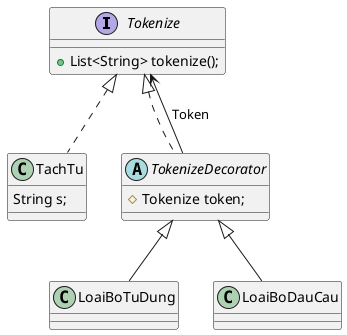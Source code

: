 @startuml
'https://plantuml.com/class-diagram

interface Tokenize{
        + List<String> tokenize();
}
class TachTu{
        String s;
}
class TokenizeDecorator{
        # Tokenize token;
}
abstract class TokenizeDecorator
Tokenize <|.. TachTu
Tokenize <|.. TokenizeDecorator
TokenizeDecorator <|-- LoaiBoTuDung
TokenizeDecorator <|-- LoaiBoDauCau
TokenizeDecorator --> Tokenize: Token
@enduml